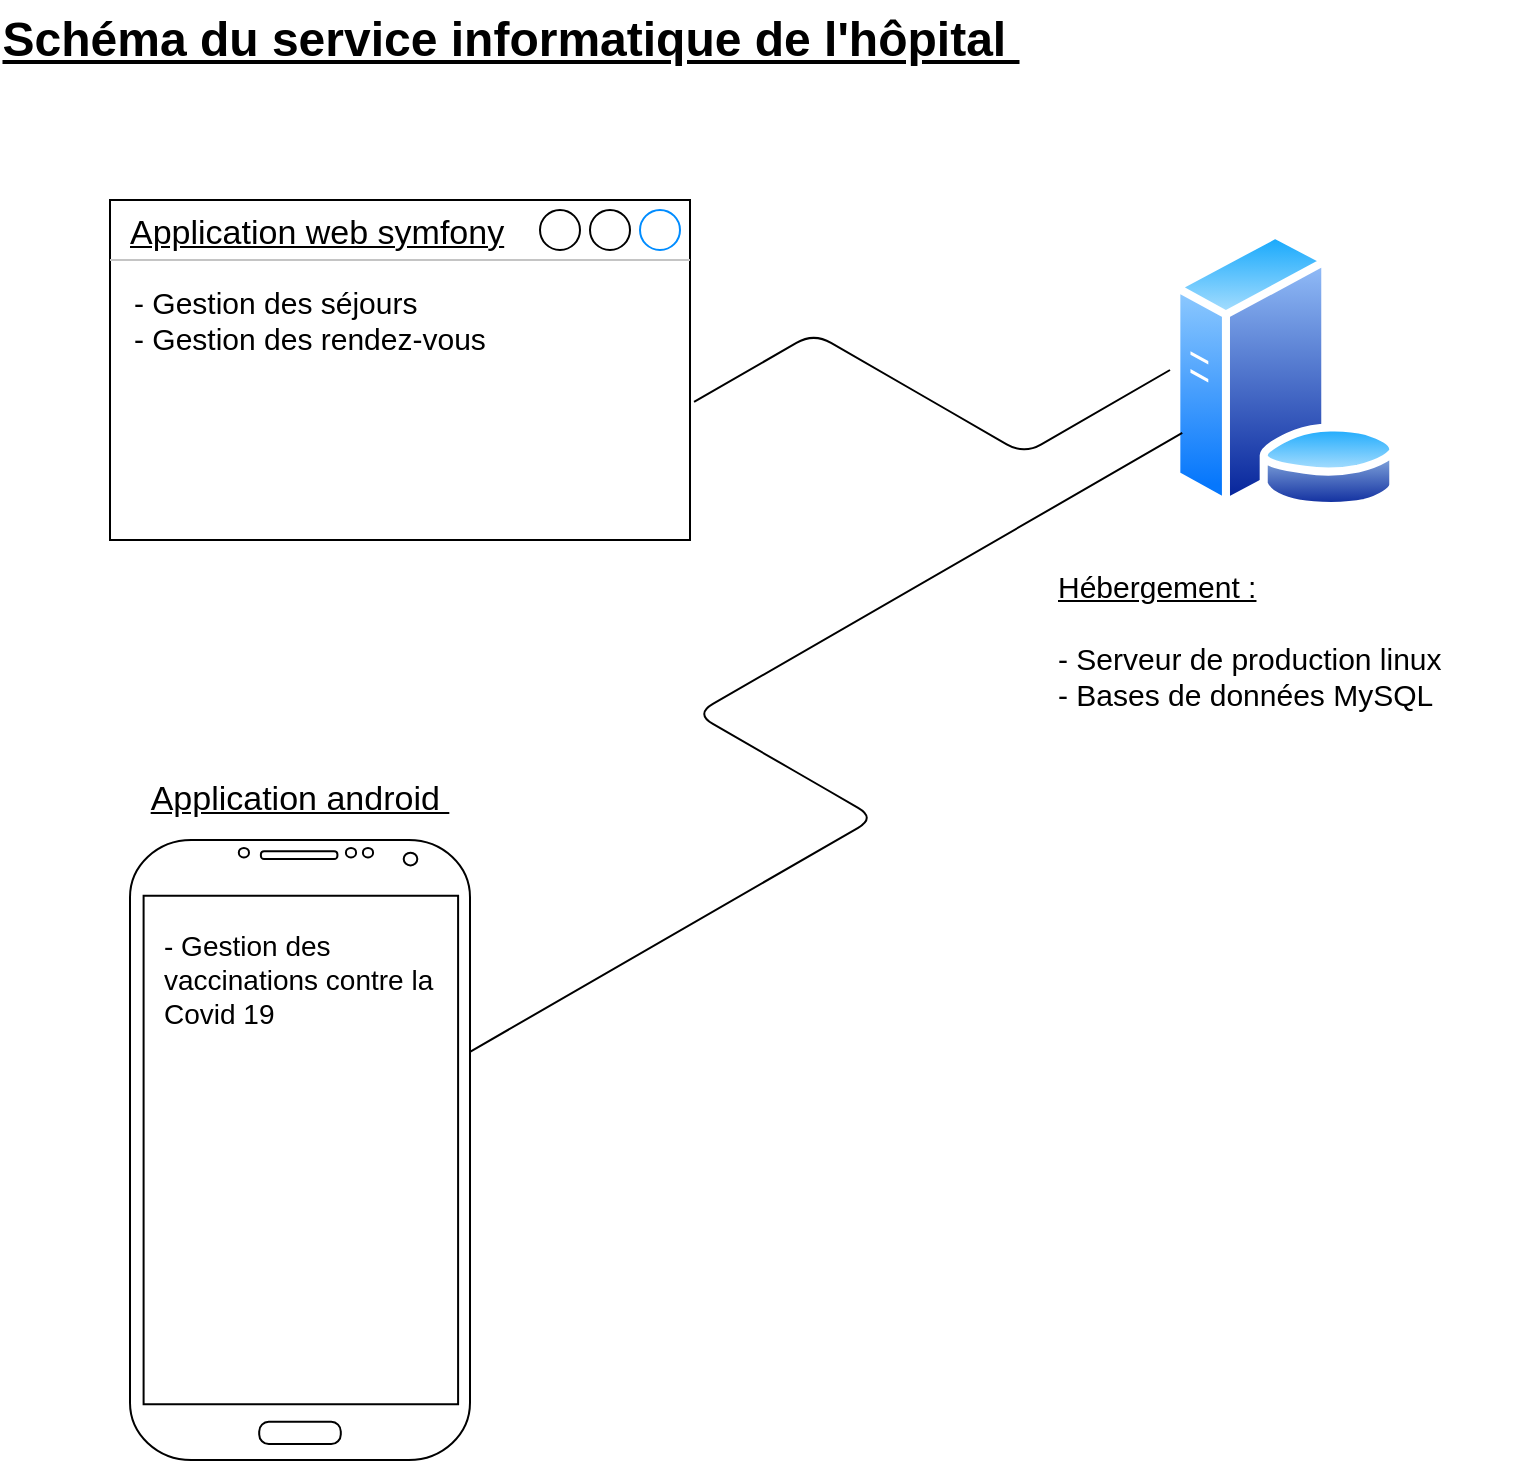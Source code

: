 <mxfile version="14.6.9" type="github">
  <diagram name="Page-1" id="f1b7ffb7-ca1e-a977-7cf5-a751b3c06c05">
    <mxGraphModel dx="2062" dy="1122" grid="1" gridSize="10" guides="1" tooltips="1" connect="1" arrows="1" fold="1" page="1" pageScale="1" pageWidth="826" pageHeight="1169" background="#ffffff" math="0" shadow="0">
      <root>
        <mxCell id="0" />
        <mxCell id="1" parent="0" />
        <mxCell id="Xy8-6nkzaGv_LCVEt--X-62" value="&lt;font color=&quot;#000000&quot;&gt;&lt;u&gt;Application web symfony&lt;/u&gt;&lt;/font&gt;" style="strokeWidth=1;shadow=0;dashed=0;align=center;html=1;shape=mxgraph.mockup.containers.window;align=left;verticalAlign=top;spacingLeft=8;strokeColor2=#008cff;strokeColor3=#c4c4c4;fontColor=#666666;mainText=;fontSize=17;labelBackgroundColor=none;" vertex="1" parent="1">
          <mxGeometry x="80" y="130" width="290" height="170" as="geometry" />
        </mxCell>
        <mxCell id="Xy8-6nkzaGv_LCVEt--X-78" value="" style="verticalLabelPosition=bottom;verticalAlign=top;html=1;shadow=0;dashed=0;strokeWidth=1;shape=mxgraph.android.phone2;" vertex="1" parent="1">
          <mxGeometry x="90" y="450" width="170" height="310" as="geometry" />
        </mxCell>
        <mxCell id="Xy8-6nkzaGv_LCVEt--X-79" value="&lt;font style=&quot;font-size: 15px&quot;&gt;- Gestion des séjours&lt;br&gt;&lt;/font&gt;&lt;div style=&quot;font-size: 15px&quot;&gt;&lt;font style=&quot;font-size: 15px&quot;&gt;- Gestion des rendez-vous&amp;nbsp;&lt;/font&gt;&lt;/div&gt;" style="text;html=1;strokeColor=none;fillColor=none;align=left;verticalAlign=middle;whiteSpace=wrap;rounded=0;" vertex="1" parent="1">
          <mxGeometry x="90" y="180" width="200" height="20" as="geometry" />
        </mxCell>
        <mxCell id="Xy8-6nkzaGv_LCVEt--X-83" value="" style="aspect=fixed;perimeter=ellipsePerimeter;html=1;align=center;shadow=0;dashed=0;spacingTop=3;image;image=img/lib/active_directory/database_server.svg;strokeColor=#000000;" vertex="1" parent="1">
          <mxGeometry x="610" y="145" width="114.8" height="140" as="geometry" />
        </mxCell>
        <mxCell id="Xy8-6nkzaGv_LCVEt--X-84" value="&lt;div&gt;&lt;span style=&quot;font-size: 15px&quot;&gt;&lt;u&gt;Hébergement :&lt;/u&gt;&lt;/span&gt;&lt;/div&gt;&lt;div&gt;&lt;span style=&quot;font-size: 15px&quot;&gt;&lt;br&gt;&lt;/span&gt;&lt;/div&gt;&lt;font style=&quot;font-size: 15px&quot;&gt;- Serveur de production linux&lt;br&gt;- Bases de données MySQL&amp;nbsp;&lt;/font&gt;" style="text;html=1;strokeColor=none;fillColor=none;align=left;verticalAlign=middle;whiteSpace=wrap;rounded=0;" vertex="1" parent="1">
          <mxGeometry x="552.4" y="340" width="230" height="20" as="geometry" />
        </mxCell>
        <mxCell id="Xy8-6nkzaGv_LCVEt--X-86" value="" style="edgeStyle=isometricEdgeStyle;endArrow=none;html=1;entryX=0;entryY=0.75;entryDx=0;entryDy=0;" edge="1" parent="1" source="Xy8-6nkzaGv_LCVEt--X-78" target="Xy8-6nkzaGv_LCVEt--X-83">
          <mxGeometry width="50" height="100" relative="1" as="geometry">
            <mxPoint x="240" y="330" as="sourcePoint" />
            <mxPoint x="290" y="230" as="targetPoint" />
            <Array as="points">
              <mxPoint x="430" y="420" />
            </Array>
          </mxGeometry>
        </mxCell>
        <mxCell id="Xy8-6nkzaGv_LCVEt--X-87" value="" style="edgeStyle=isometricEdgeStyle;endArrow=none;html=1;exitX=1.007;exitY=0.594;exitDx=0;exitDy=0;exitPerimeter=0;entryX=0;entryY=0.5;entryDx=0;entryDy=0;" edge="1" parent="1" source="Xy8-6nkzaGv_LCVEt--X-62" target="Xy8-6nkzaGv_LCVEt--X-83">
          <mxGeometry width="50" height="100" relative="1" as="geometry">
            <mxPoint x="380" y="230" as="sourcePoint" />
            <mxPoint x="575.494" y="289.885" as="targetPoint" />
            <Array as="points">
              <mxPoint x="490" y="230" />
              <mxPoint x="460" y="220" />
            </Array>
          </mxGeometry>
        </mxCell>
        <mxCell id="Xy8-6nkzaGv_LCVEt--X-90" value="&lt;font style=&quot;font-size: 17px&quot;&gt;&lt;u&gt;Application android&amp;nbsp;&lt;/u&gt;&lt;/font&gt;" style="text;html=1;strokeColor=none;fillColor=none;align=center;verticalAlign=middle;whiteSpace=wrap;rounded=0;sketch=0;" vertex="1" parent="1">
          <mxGeometry x="90" y="420" width="170" height="20" as="geometry" />
        </mxCell>
        <mxCell id="Xy8-6nkzaGv_LCVEt--X-91" value="&lt;font style=&quot;font-size: 14px&quot;&gt;- Gestion des vaccinations contre la Covid 19&lt;/font&gt;" style="text;html=1;strokeColor=none;fillColor=none;align=left;verticalAlign=middle;whiteSpace=wrap;rounded=0;sketch=0;" vertex="1" parent="1">
          <mxGeometry x="105" y="510" width="140" height="20" as="geometry" />
        </mxCell>
        <mxCell id="Xy8-6nkzaGv_LCVEt--X-92" value="&lt;u&gt;Schéma du service informatique de l&#39;hôpital&amp;nbsp;&lt;/u&gt;" style="text;strokeColor=none;fillColor=none;html=1;fontSize=24;fontStyle=1;verticalAlign=middle;align=center;sketch=0;" vertex="1" parent="1">
          <mxGeometry x="230" y="30" width="100" height="40" as="geometry" />
        </mxCell>
      </root>
    </mxGraphModel>
  </diagram>
</mxfile>
